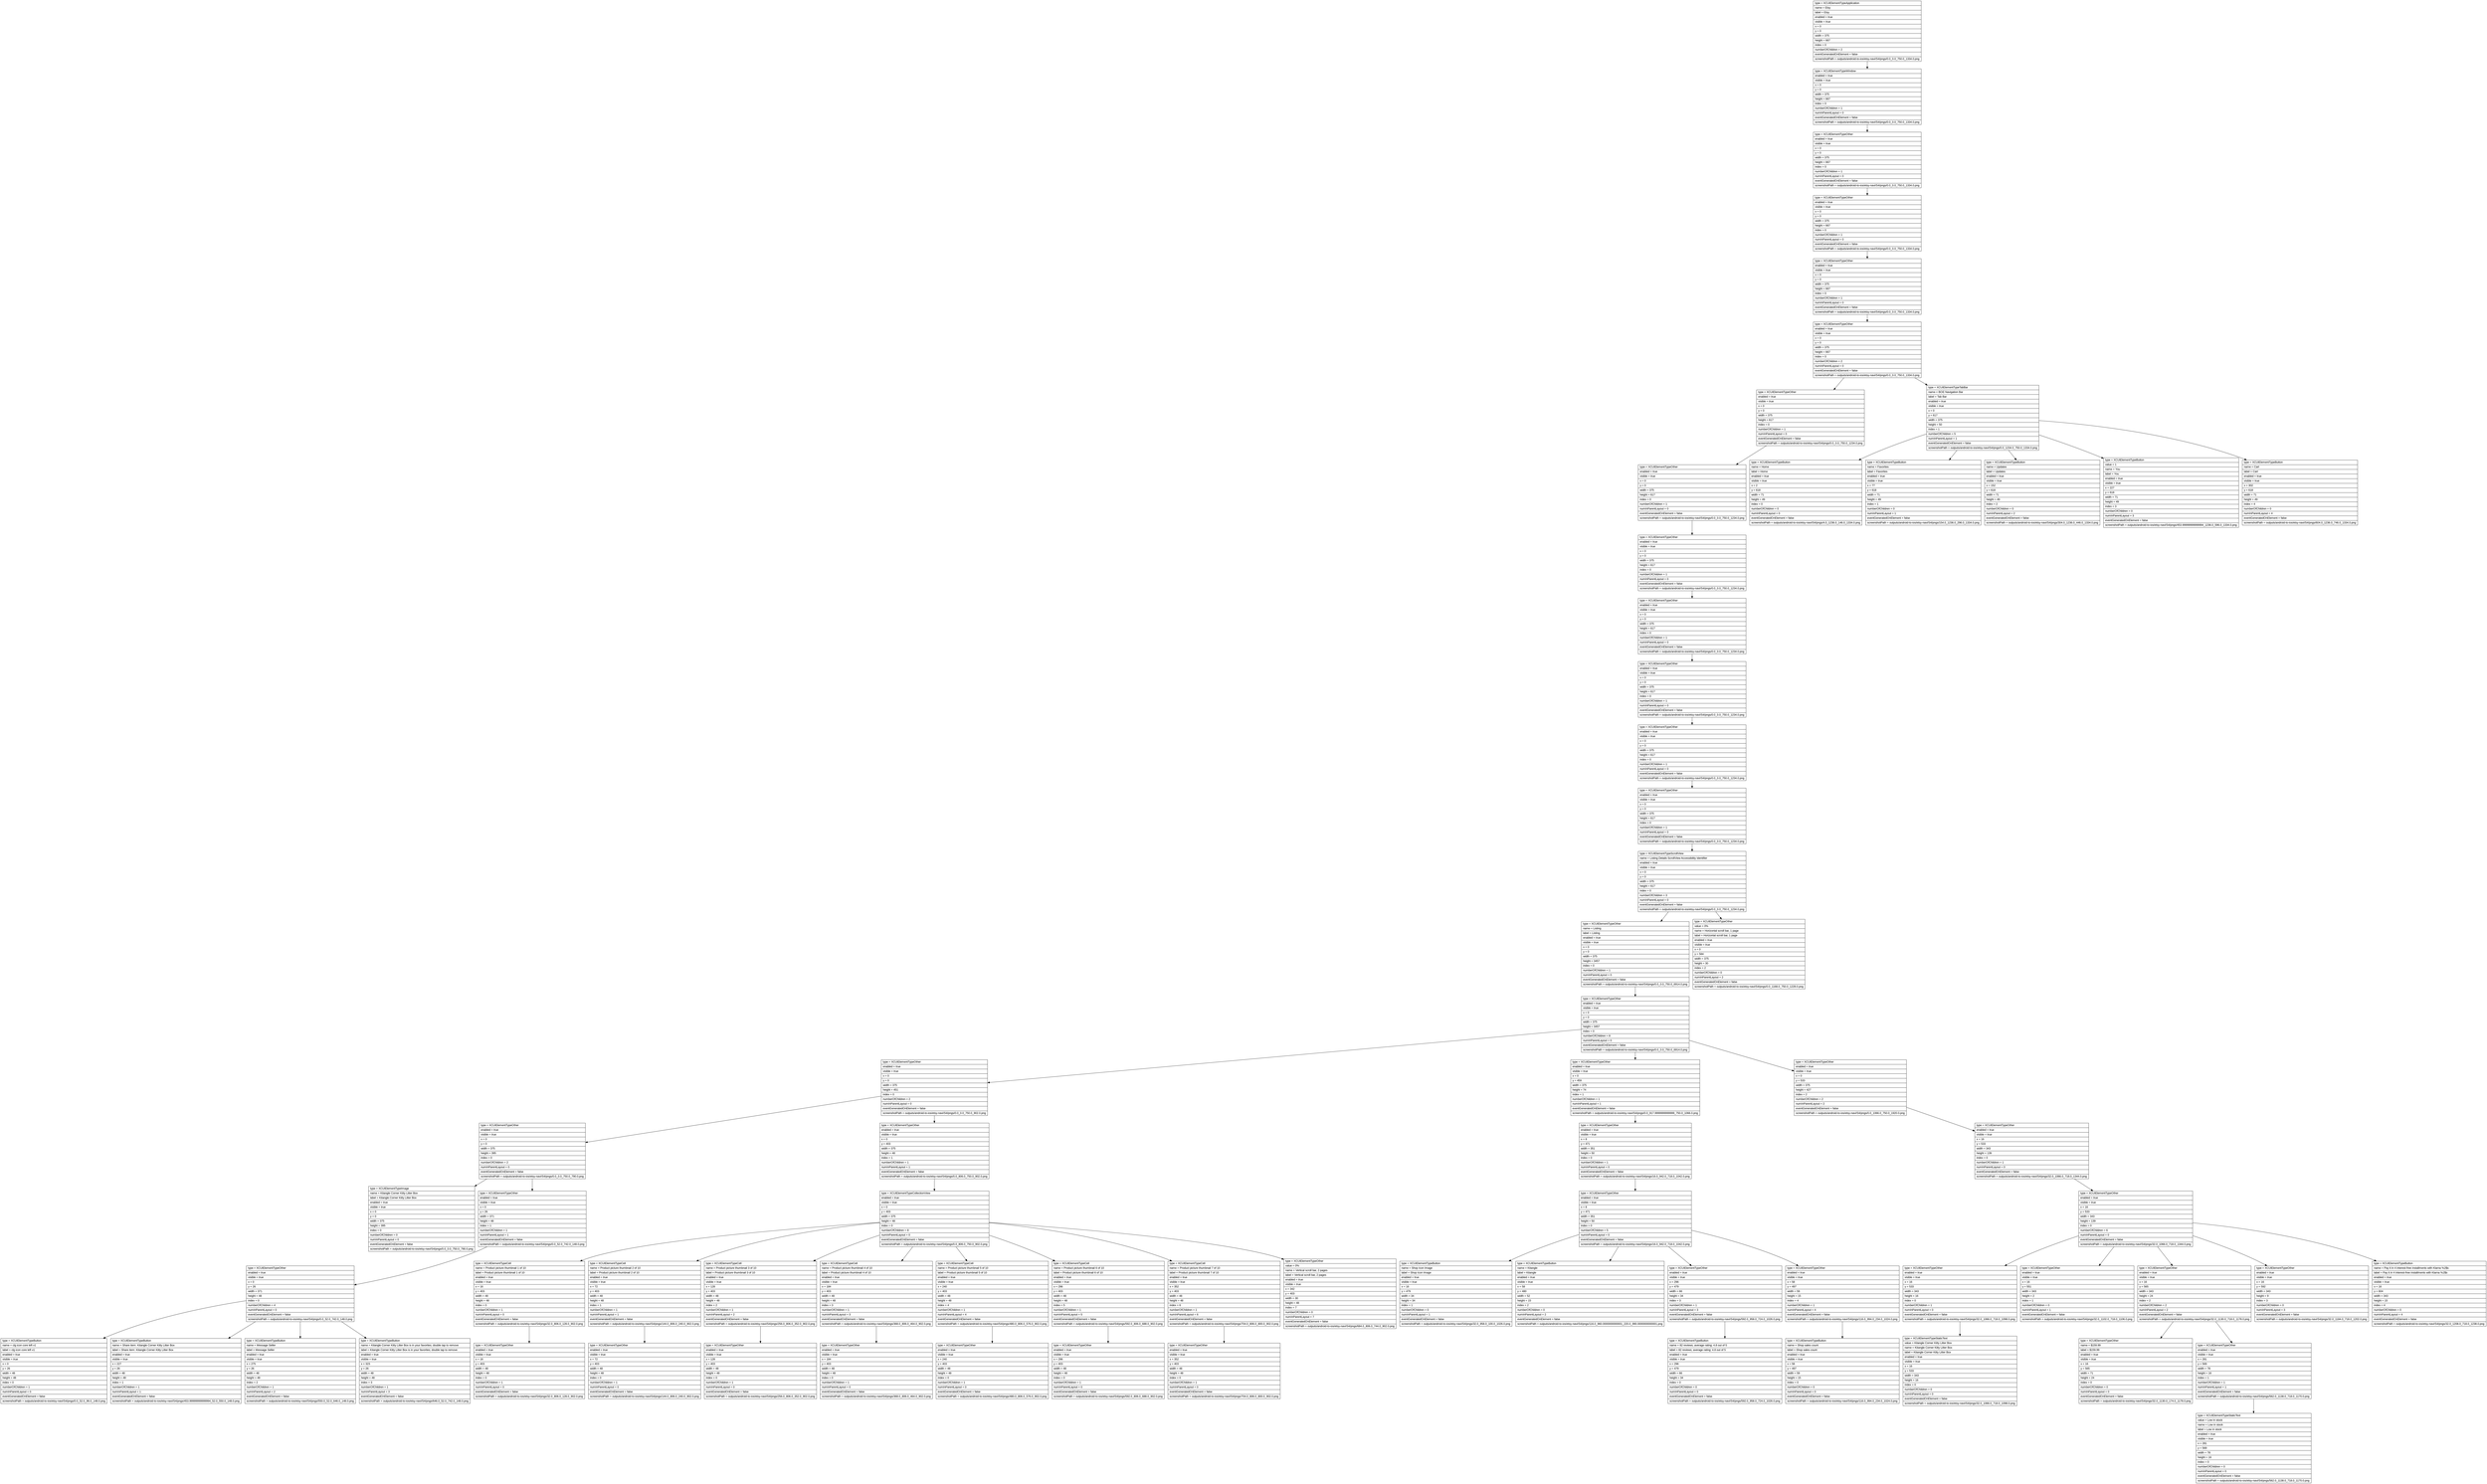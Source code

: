 digraph Layout {

	node [shape=record fontname=Arial];

	0	[label="{type = XCUIElementTypeApplication\l|name = Etsy\l|label = Etsy\l|enabled = true\l|visible = true\l|x = 0\l|y = 0\l|width = 375\l|height = 667\l|index = 0\l|numberOfChildren = 2\l|eventGeneratedOnElement = false \l|screenshotPath = outputs/android-to-ios/etsy-navi/S4/pngs/0.0_0.0_750.0_1334.0.png\l}"]
	1	[label="{type = XCUIElementTypeWindow\l|enabled = true\l|visible = true\l|x = 0\l|y = 0\l|width = 375\l|height = 667\l|index = 0\l|numberOfChildren = 1\l|numInParentLayout = 0\l|eventGeneratedOnElement = false \l|screenshotPath = outputs/android-to-ios/etsy-navi/S4/pngs/0.0_0.0_750.0_1334.0.png\l}"]
	2	[label="{type = XCUIElementTypeOther\l|enabled = true\l|visible = true\l|x = 0\l|y = 0\l|width = 375\l|height = 667\l|index = 0\l|numberOfChildren = 1\l|numInParentLayout = 0\l|eventGeneratedOnElement = false \l|screenshotPath = outputs/android-to-ios/etsy-navi/S4/pngs/0.0_0.0_750.0_1334.0.png\l}"]
	3	[label="{type = XCUIElementTypeOther\l|enabled = true\l|visible = true\l|x = 0\l|y = 0\l|width = 375\l|height = 667\l|index = 0\l|numberOfChildren = 1\l|numInParentLayout = 0\l|eventGeneratedOnElement = false \l|screenshotPath = outputs/android-to-ios/etsy-navi/S4/pngs/0.0_0.0_750.0_1334.0.png\l}"]
	4	[label="{type = XCUIElementTypeOther\l|enabled = true\l|visible = true\l|x = 0\l|y = 0\l|width = 375\l|height = 667\l|index = 0\l|numberOfChildren = 1\l|numInParentLayout = 0\l|eventGeneratedOnElement = false \l|screenshotPath = outputs/android-to-ios/etsy-navi/S4/pngs/0.0_0.0_750.0_1334.0.png\l}"]
	5	[label="{type = XCUIElementTypeOther\l|enabled = true\l|visible = true\l|x = 0\l|y = 0\l|width = 375\l|height = 667\l|index = 0\l|numberOfChildren = 2\l|numInParentLayout = 0\l|eventGeneratedOnElement = false \l|screenshotPath = outputs/android-to-ios/etsy-navi/S4/pngs/0.0_0.0_750.0_1334.0.png\l}"]
	6	[label="{type = XCUIElementTypeOther\l|enabled = true\l|visible = true\l|x = 0\l|y = 0\l|width = 375\l|height = 617\l|index = 0\l|numberOfChildren = 1\l|numInParentLayout = 0\l|eventGeneratedOnElement = false \l|screenshotPath = outputs/android-to-ios/etsy-navi/S4/pngs/0.0_0.0_750.0_1234.0.png\l}"]
	7	[label="{type = XCUIElementTypeTabBar\l|name = BOE Navigation Bar\l|label = Tab Bar\l|enabled = true\l|visible = true\l|x = 0\l|y = 617\l|width = 375\l|height = 50\l|index = 1\l|numberOfChildren = 5\l|numInParentLayout = 1\l|eventGeneratedOnElement = false \l|screenshotPath = outputs/android-to-ios/etsy-navi/S4/pngs/0.0_1234.0_750.0_1334.0.png\l}"]
	8	[label="{type = XCUIElementTypeOther\l|enabled = true\l|visible = true\l|x = 0\l|y = 0\l|width = 375\l|height = 617\l|index = 0\l|numberOfChildren = 1\l|numInParentLayout = 0\l|eventGeneratedOnElement = false \l|screenshotPath = outputs/android-to-ios/etsy-navi/S4/pngs/0.0_0.0_750.0_1234.0.png\l}"]
	9	[label="{type = XCUIElementTypeButton\l|name = Home\l|label = Home\l|enabled = true\l|visible = true\l|x = 2\l|y = 618\l|width = 71\l|height = 49\l|index = 0\l|numberOfChildren = 0\l|numInParentLayout = 0\l|eventGeneratedOnElement = false \l|screenshotPath = outputs/android-to-ios/etsy-navi/S4/pngs/4.0_1236.0_146.0_1334.0.png\l}"]
	10	[label="{type = XCUIElementTypeButton\l|name = Favorites\l|label = Favorites\l|enabled = true\l|visible = true\l|x = 77\l|y = 618\l|width = 71\l|height = 49\l|index = 1\l|numberOfChildren = 0\l|numInParentLayout = 1\l|eventGeneratedOnElement = false \l|screenshotPath = outputs/android-to-ios/etsy-navi/S4/pngs/154.0_1236.0_296.0_1334.0.png\l}"]
	11	[label="{type = XCUIElementTypeButton\l|name = Updates\l|label = Updates\l|enabled = true\l|visible = true\l|x = 152\l|y = 618\l|width = 71\l|height = 49\l|index = 2\l|numberOfChildren = 0\l|numInParentLayout = 2\l|eventGeneratedOnElement = false \l|screenshotPath = outputs/android-to-ios/etsy-navi/S4/pngs/304.0_1236.0_446.0_1334.0.png\l}"]
	12	[label="{type = XCUIElementTypeButton\l|value = 1\l|name = You\l|label = You\l|enabled = true\l|visible = true\l|x = 227\l|y = 618\l|width = 71\l|height = 49\l|index = 3\l|numberOfChildren = 0\l|numInParentLayout = 3\l|eventGeneratedOnElement = false \l|screenshotPath = outputs/android-to-ios/etsy-navi/S4/pngs/453.99999999999994_1236.0_596.0_1334.0.png\l}"]
	13	[label="{type = XCUIElementTypeButton\l|name = Cart\l|label = Cart\l|enabled = true\l|visible = true\l|x = 302\l|y = 618\l|width = 71\l|height = 49\l|index = 4\l|numberOfChildren = 0\l|numInParentLayout = 4\l|eventGeneratedOnElement = false \l|screenshotPath = outputs/android-to-ios/etsy-navi/S4/pngs/604.0_1236.0_746.0_1334.0.png\l}"]
	14	[label="{type = XCUIElementTypeOther\l|enabled = true\l|visible = true\l|x = 0\l|y = 0\l|width = 375\l|height = 617\l|index = 0\l|numberOfChildren = 1\l|numInParentLayout = 0\l|eventGeneratedOnElement = false \l|screenshotPath = outputs/android-to-ios/etsy-navi/S4/pngs/0.0_0.0_750.0_1234.0.png\l}"]
	15	[label="{type = XCUIElementTypeOther\l|enabled = true\l|visible = true\l|x = 0\l|y = 0\l|width = 375\l|height = 617\l|index = 0\l|numberOfChildren = 1\l|numInParentLayout = 0\l|eventGeneratedOnElement = false \l|screenshotPath = outputs/android-to-ios/etsy-navi/S4/pngs/0.0_0.0_750.0_1234.0.png\l}"]
	16	[label="{type = XCUIElementTypeOther\l|enabled = true\l|visible = true\l|x = 0\l|y = 0\l|width = 375\l|height = 617\l|index = 0\l|numberOfChildren = 1\l|numInParentLayout = 0\l|eventGeneratedOnElement = false \l|screenshotPath = outputs/android-to-ios/etsy-navi/S4/pngs/0.0_0.0_750.0_1234.0.png\l}"]
	17	[label="{type = XCUIElementTypeOther\l|enabled = true\l|visible = true\l|x = 0\l|y = 0\l|width = 375\l|height = 617\l|index = 0\l|numberOfChildren = 1\l|numInParentLayout = 0\l|eventGeneratedOnElement = false \l|screenshotPath = outputs/android-to-ios/etsy-navi/S4/pngs/0.0_0.0_750.0_1234.0.png\l}"]
	18	[label="{type = XCUIElementTypeOther\l|enabled = true\l|visible = true\l|x = 0\l|y = 0\l|width = 375\l|height = 617\l|index = 0\l|numberOfChildren = 1\l|numInParentLayout = 0\l|eventGeneratedOnElement = false \l|screenshotPath = outputs/android-to-ios/etsy-navi/S4/pngs/0.0_0.0_750.0_1234.0.png\l}"]
	19	[label="{type = XCUIElementTypeScrollView\l|name = Listing Details ScrollView Accessibility Identifier\l|enabled = true\l|visible = true\l|x = 0\l|y = 0\l|width = 375\l|height = 617\l|index = 0\l|numberOfChildren = 3\l|numInParentLayout = 0\l|eventGeneratedOnElement = false \l|screenshotPath = outputs/android-to-ios/etsy-navi/S4/pngs/0.0_0.0_750.0_1234.0.png\l}"]
	20	[label="{type = XCUIElementTypeOther\l|name = Listing\l|label = Listing\l|enabled = true\l|visible = true\l|x = 0\l|y = 0\l|width = 375\l|height = 3457\l|index = 0\l|numberOfChildren = 1\l|numInParentLayout = 0\l|eventGeneratedOnElement = false \l|screenshotPath = outputs/android-to-ios/etsy-navi/S4/pngs/0.0_0.0_750.0_6914.0.png\l}"]
	21	[label="{type = XCUIElementTypeOther\l|value = 0%\l|name = Horizontal scroll bar, 1 page\l|label = Horizontal scroll bar, 1 page\l|enabled = true\l|visible = true\l|x = 0\l|y = 584\l|width = 375\l|height = 30\l|index = 2\l|numberOfChildren = 0\l|numInParentLayout = 2\l|eventGeneratedOnElement = false \l|screenshotPath = outputs/android-to-ios/etsy-navi/S4/pngs/0.0_1168.0_750.0_1228.0.png\l}"]
	22	[label="{type = XCUIElementTypeOther\l|enabled = true\l|visible = true\l|x = 0\l|y = 0\l|width = 375\l|height = 3457\l|index = 0\l|numberOfChildren = 8\l|numInParentLayout = 0\l|eventGeneratedOnElement = false \l|screenshotPath = outputs/android-to-ios/etsy-navi/S4/pngs/0.0_0.0_750.0_6914.0.png\l}"]
	23	[label="{type = XCUIElementTypeOther\l|enabled = true\l|visible = true\l|x = 0\l|y = 0\l|width = 375\l|height = 451\l|index = 0\l|numberOfChildren = 2\l|numInParentLayout = 0\l|eventGeneratedOnElement = false \l|screenshotPath = outputs/android-to-ios/etsy-navi/S4/pngs/0.0_0.0_750.0_902.0.png\l}"]
	24	[label="{type = XCUIElementTypeOther\l|enabled = true\l|visible = true\l|x = 0\l|y = 459\l|width = 375\l|height = 74\l|index = 1\l|numberOfChildren = 1\l|numInParentLayout = 1\l|eventGeneratedOnElement = false \l|screenshotPath = outputs/android-to-ios/etsy-navi/S4/pngs/0.0_917.9999999999999_750.0_1066.0.png\l}"]
	25	[label="{type = XCUIElementTypeOther\l|enabled = true\l|visible = true\l|x = 0\l|y = 533\l|width = 375\l|height = 427\l|index = 2\l|numberOfChildren = 2\l|numInParentLayout = 2\l|eventGeneratedOnElement = false \l|screenshotPath = outputs/android-to-ios/etsy-navi/S4/pngs/0.0_1066.0_750.0_1920.0.png\l}"]
	26	[label="{type = XCUIElementTypeOther\l|enabled = true\l|visible = true\l|x = 0\l|y = 0\l|width = 375\l|height = 395\l|index = 0\l|numberOfChildren = 2\l|numInParentLayout = 0\l|eventGeneratedOnElement = false \l|screenshotPath = outputs/android-to-ios/etsy-navi/S4/pngs/0.0_0.0_750.0_790.0.png\l}"]
	27	[label="{type = XCUIElementTypeOther\l|enabled = true\l|visible = true\l|x = 0\l|y = 403\l|width = 375\l|height = 48\l|index = 1\l|numberOfChildren = 1\l|numInParentLayout = 1\l|eventGeneratedOnElement = false \l|screenshotPath = outputs/android-to-ios/etsy-navi/S4/pngs/0.0_806.0_750.0_902.0.png\l}"]
	28	[label="{type = XCUIElementTypeOther\l|enabled = true\l|visible = true\l|x = 8\l|y = 471\l|width = 351\l|height = 50\l|index = 0\l|numberOfChildren = 1\l|numInParentLayout = 0\l|eventGeneratedOnElement = false \l|screenshotPath = outputs/android-to-ios/etsy-navi/S4/pngs/16.0_942.0_718.0_1042.0.png\l}"]
	29	[label="{type = XCUIElementTypeOther\l|enabled = true\l|visible = true\l|x = 16\l|y = 533\l|width = 343\l|height = 139\l|index = 0\l|numberOfChildren = 1\l|numInParentLayout = 0\l|eventGeneratedOnElement = false \l|screenshotPath = outputs/android-to-ios/etsy-navi/S4/pngs/32.0_1066.0_718.0_1344.0.png\l}"]
	30	[label="{type = XCUIElementTypeImage\l|name = Kitangle Corner Kitty Litter Box\l|label = Kitangle Corner Kitty Litter Box\l|enabled = true\l|visible = true\l|x = 0\l|y = 0\l|width = 375\l|height = 395\l|index = 0\l|numberOfChildren = 0\l|numInParentLayout = 0\l|eventGeneratedOnElement = false \l|screenshotPath = outputs/android-to-ios/etsy-navi/S4/pngs/0.0_0.0_750.0_790.0.png\l}"]
	31	[label="{type = XCUIElementTypeOther\l|enabled = true\l|visible = true\l|x = 0\l|y = 26\l|width = 371\l|height = 48\l|index = 1\l|numberOfChildren = 1\l|numInParentLayout = 1\l|eventGeneratedOnElement = false \l|screenshotPath = outputs/android-to-ios/etsy-navi/S4/pngs/0.0_52.0_742.0_148.0.png\l}"]
	32	[label="{type = XCUIElementTypeCollectionView\l|enabled = true\l|visible = true\l|x = 0\l|y = 403\l|width = 375\l|height = 48\l|index = 0\l|numberOfChildren = 8\l|numInParentLayout = 0\l|eventGeneratedOnElement = false \l|screenshotPath = outputs/android-to-ios/etsy-navi/S4/pngs/0.0_806.0_750.0_902.0.png\l}"]
	33	[label="{type = XCUIElementTypeOther\l|enabled = true\l|visible = true\l|x = 8\l|y = 471\l|width = 351\l|height = 50\l|index = 0\l|numberOfChildren = 5\l|numInParentLayout = 0\l|eventGeneratedOnElement = false \l|screenshotPath = outputs/android-to-ios/etsy-navi/S4/pngs/16.0_942.0_718.0_1042.0.png\l}"]
	34	[label="{type = XCUIElementTypeOther\l|enabled = true\l|visible = true\l|x = 16\l|y = 533\l|width = 343\l|height = 139\l|index = 0\l|numberOfChildren = 6\l|numInParentLayout = 0\l|eventGeneratedOnElement = false \l|screenshotPath = outputs/android-to-ios/etsy-navi/S4/pngs/32.0_1066.0_718.0_1344.0.png\l}"]
	35	[label="{type = XCUIElementTypeOther\l|enabled = true\l|visible = true\l|x = 0\l|y = 26\l|width = 371\l|height = 48\l|index = 0\l|numberOfChildren = 4\l|numInParentLayout = 0\l|eventGeneratedOnElement = false \l|screenshotPath = outputs/android-to-ios/etsy-navi/S4/pngs/0.0_52.0_742.0_148.0.png\l}"]
	36	[label="{type = XCUIElementTypeCell\l|name = Product picture thumbnail 1 of 10\l|label = Product picture thumbnail 1 of 10\l|enabled = true\l|visible = true\l|x = 16\l|y = 403\l|width = 48\l|height = 48\l|index = 0\l|numberOfChildren = 1\l|numInParentLayout = 0\l|eventGeneratedOnElement = false \l|screenshotPath = outputs/android-to-ios/etsy-navi/S4/pngs/32.0_806.0_128.0_902.0.png\l}"]
	37	[label="{type = XCUIElementTypeCell\l|name = Product picture thumbnail 2 of 10\l|label = Product picture thumbnail 2 of 10\l|enabled = true\l|visible = true\l|x = 72\l|y = 403\l|width = 48\l|height = 48\l|index = 1\l|numberOfChildren = 1\l|numInParentLayout = 1\l|eventGeneratedOnElement = false \l|screenshotPath = outputs/android-to-ios/etsy-navi/S4/pngs/144.0_806.0_240.0_902.0.png\l}"]
	38	[label="{type = XCUIElementTypeCell\l|name = Product picture thumbnail 3 of 10\l|label = Product picture thumbnail 3 of 10\l|enabled = true\l|visible = true\l|x = 128\l|y = 403\l|width = 48\l|height = 48\l|index = 2\l|numberOfChildren = 1\l|numInParentLayout = 2\l|eventGeneratedOnElement = false \l|screenshotPath = outputs/android-to-ios/etsy-navi/S4/pngs/256.0_806.0_352.0_902.0.png\l}"]
	39	[label="{type = XCUIElementTypeCell\l|name = Product picture thumbnail 4 of 10\l|label = Product picture thumbnail 4 of 10\l|enabled = true\l|visible = true\l|x = 184\l|y = 403\l|width = 48\l|height = 48\l|index = 3\l|numberOfChildren = 1\l|numInParentLayout = 3\l|eventGeneratedOnElement = false \l|screenshotPath = outputs/android-to-ios/etsy-navi/S4/pngs/368.0_806.0_464.0_902.0.png\l}"]
	40	[label="{type = XCUIElementTypeCell\l|name = Product picture thumbnail 5 of 10\l|label = Product picture thumbnail 5 of 10\l|enabled = true\l|visible = true\l|x = 240\l|y = 403\l|width = 48\l|height = 48\l|index = 4\l|numberOfChildren = 1\l|numInParentLayout = 4\l|eventGeneratedOnElement = false \l|screenshotPath = outputs/android-to-ios/etsy-navi/S4/pngs/480.0_806.0_576.0_902.0.png\l}"]
	41	[label="{type = XCUIElementTypeCell\l|name = Product picture thumbnail 6 of 10\l|label = Product picture thumbnail 6 of 10\l|enabled = true\l|visible = true\l|x = 296\l|y = 403\l|width = 48\l|height = 48\l|index = 5\l|numberOfChildren = 1\l|numInParentLayout = 5\l|eventGeneratedOnElement = false \l|screenshotPath = outputs/android-to-ios/etsy-navi/S4/pngs/592.0_806.0_688.0_902.0.png\l}"]
	42	[label="{type = XCUIElementTypeCell\l|name = Product picture thumbnail 7 of 10\l|label = Product picture thumbnail 7 of 10\l|enabled = true\l|visible = true\l|x = 352\l|y = 403\l|width = 48\l|height = 48\l|index = 6\l|numberOfChildren = 1\l|numInParentLayout = 6\l|eventGeneratedOnElement = false \l|screenshotPath = outputs/android-to-ios/etsy-navi/S4/pngs/704.0_806.0_800.0_902.0.png\l}"]
	43	[label="{type = XCUIElementTypeOther\l|value = 0%\l|name = Vertical scroll bar, 2 pages\l|label = Vertical scroll bar, 2 pages\l|enabled = true\l|visible = true\l|x = 342\l|y = 403\l|width = 30\l|height = 48\l|index = 7\l|numberOfChildren = 0\l|numInParentLayout = 7\l|eventGeneratedOnElement = false \l|screenshotPath = outputs/android-to-ios/etsy-navi/S4/pngs/684.0_806.0_744.0_902.0.png\l}"]
	44	[label="{type = XCUIElementTypeButton\l|name = Shop Icon Image\l|label = Shop Icon Image\l|enabled = true\l|visible = true\l|x = 16\l|y = 479\l|width = 34\l|height = 34\l|index = 1\l|numberOfChildren = 0\l|numInParentLayout = 1\l|eventGeneratedOnElement = false \l|screenshotPath = outputs/android-to-ios/etsy-navi/S4/pngs/32.0_958.0_100.0_1026.0.png\l}"]
	45	[label="{type = XCUIElementTypeButton\l|name = Kitangle\l|label = Kitangle\l|enabled = true\l|visible = true\l|x = 58\l|y = 480\l|width = 52\l|height = 15\l|index = 2\l|numberOfChildren = 0\l|numInParentLayout = 2\l|eventGeneratedOnElement = false \l|screenshotPath = outputs/android-to-ios/etsy-navi/S4/pngs/116.0_960.0000000000001_220.0_990.0000000000001.png\l}"]
	46	[label="{type = XCUIElementTypeOther\l|enabled = true\l|visible = true\l|x = 296\l|y = 479\l|width = 66\l|height = 34\l|index = 3\l|numberOfChildren = 1\l|numInParentLayout = 3\l|eventGeneratedOnElement = false \l|screenshotPath = outputs/android-to-ios/etsy-navi/S4/pngs/592.0_958.0_724.0_1026.0.png\l}"]
	47	[label="{type = XCUIElementTypeOther\l|enabled = true\l|visible = true\l|x = 58\l|y = 497\l|width = 59\l|height = 15\l|index = 4\l|numberOfChildren = 1\l|numInParentLayout = 4\l|eventGeneratedOnElement = false \l|screenshotPath = outputs/android-to-ios/etsy-navi/S4/pngs/116.0_994.0_234.0_1024.0.png\l}"]
	48	[label="{type = XCUIElementTypeOther\l|enabled = true\l|visible = true\l|x = 16\l|y = 533\l|width = 343\l|height = 16\l|index = 0\l|numberOfChildren = 1\l|numInParentLayout = 0\l|eventGeneratedOnElement = false \l|screenshotPath = outputs/android-to-ios/etsy-navi/S4/pngs/32.0_1066.0_718.0_1098.0.png\l}"]
	49	[label="{type = XCUIElementTypeOther\l|enabled = true\l|visible = true\l|x = 16\l|y = 551\l|width = 343\l|height = 2\l|index = 1\l|numberOfChildren = 0\l|numInParentLayout = 1\l|eventGeneratedOnElement = false \l|screenshotPath = outputs/android-to-ios/etsy-navi/S4/pngs/32.0_1102.0_718.0_1106.0.png\l}"]
	50	[label="{type = XCUIElementTypeOther\l|enabled = true\l|visible = true\l|x = 16\l|y = 565\l|width = 343\l|height = 24\l|index = 2\l|numberOfChildren = 2\l|numInParentLayout = 2\l|eventGeneratedOnElement = false \l|screenshotPath = outputs/android-to-ios/etsy-navi/S4/pngs/32.0_1130.0_718.0_1178.0.png\l}"]
	51	[label="{type = XCUIElementTypeOther\l|enabled = true\l|visible = true\l|x = 16\l|y = 592\l|width = 343\l|height = 9\l|index = 3\l|numberOfChildren = 0\l|numInParentLayout = 3\l|eventGeneratedOnElement = false \l|screenshotPath = outputs/android-to-ios/etsy-navi/S4/pngs/32.0_1184.0_718.0_1202.0.png\l}"]
	52	[label="{type = XCUIElementTypeButton\l|name = Pay it in 4 interest-free installments with Klarna %2$s\l|label = Pay it in 4 interest-free installments with Klarna %2$s\l|enabled = true\l|visible = true\l|x = 16\l|y = 604\l|width = 343\l|height = 15\l|index = 4\l|numberOfChildren = 0\l|numInParentLayout = 4\l|eventGeneratedOnElement = false \l|screenshotPath = outputs/android-to-ios/etsy-navi/S4/pngs/32.0_1208.0_718.0_1238.0.png\l}"]
	53	[label="{type = XCUIElementTypeButton\l|name = clg icon core left v1\l|label = clg icon core left v1\l|enabled = true\l|visible = true\l|x = 0\l|y = 26\l|width = 48\l|height = 48\l|index = 0\l|numberOfChildren = 1\l|numInParentLayout = 0\l|eventGeneratedOnElement = false \l|screenshotPath = outputs/android-to-ios/etsy-navi/S4/pngs/0.0_52.0_96.0_148.0.png\l}"]
	54	[label="{type = XCUIElementTypeButton\l|name = Share item: Kitangle Corner Kitty Litter Box\l|label = Share item: Kitangle Corner Kitty Litter Box\l|enabled = true\l|visible = true\l|x = 227\l|y = 26\l|width = 48\l|height = 48\l|index = 1\l|numberOfChildren = 1\l|numInParentLayout = 1\l|eventGeneratedOnElement = false \l|screenshotPath = outputs/android-to-ios/etsy-navi/S4/pngs/453.99999999999994_52.0_550.0_148.0.png\l}"]
	55	[label="{type = XCUIElementTypeButton\l|name = Message Seller\l|label = Message Seller\l|enabled = true\l|visible = true\l|x = 275\l|y = 26\l|width = 48\l|height = 48\l|index = 2\l|numberOfChildren = 1\l|numInParentLayout = 2\l|eventGeneratedOnElement = false \l|screenshotPath = outputs/android-to-ios/etsy-navi/S4/pngs/550.0_52.0_646.0_148.0.png\l}"]
	56	[label="{type = XCUIElementTypeButton\l|name = Kitangle Corner Kitty Litter Box is in your favorites; double tap to remove\l|label = Kitangle Corner Kitty Litter Box is in your favorites; double tap to remove\l|enabled = true\l|visible = true\l|x = 323\l|y = 26\l|width = 48\l|height = 48\l|index = 3\l|numberOfChildren = 1\l|numInParentLayout = 3\l|eventGeneratedOnElement = false \l|screenshotPath = outputs/android-to-ios/etsy-navi/S4/pngs/646.0_52.0_742.0_148.0.png\l}"]
	57	[label="{type = XCUIElementTypeOther\l|enabled = true\l|visible = true\l|x = 16\l|y = 403\l|width = 48\l|height = 48\l|index = 0\l|numberOfChildren = 1\l|numInParentLayout = 0\l|eventGeneratedOnElement = false \l|screenshotPath = outputs/android-to-ios/etsy-navi/S4/pngs/32.0_806.0_128.0_902.0.png\l}"]
	58	[label="{type = XCUIElementTypeOther\l|enabled = true\l|visible = true\l|x = 72\l|y = 403\l|width = 48\l|height = 48\l|index = 0\l|numberOfChildren = 1\l|numInParentLayout = 0\l|eventGeneratedOnElement = false \l|screenshotPath = outputs/android-to-ios/etsy-navi/S4/pngs/144.0_806.0_240.0_902.0.png\l}"]
	59	[label="{type = XCUIElementTypeOther\l|enabled = true\l|visible = true\l|x = 128\l|y = 403\l|width = 48\l|height = 48\l|index = 0\l|numberOfChildren = 1\l|numInParentLayout = 0\l|eventGeneratedOnElement = false \l|screenshotPath = outputs/android-to-ios/etsy-navi/S4/pngs/256.0_806.0_352.0_902.0.png\l}"]
	60	[label="{type = XCUIElementTypeOther\l|enabled = true\l|visible = true\l|x = 184\l|y = 403\l|width = 48\l|height = 48\l|index = 0\l|numberOfChildren = 1\l|numInParentLayout = 0\l|eventGeneratedOnElement = false \l|screenshotPath = outputs/android-to-ios/etsy-navi/S4/pngs/368.0_806.0_464.0_902.0.png\l}"]
	61	[label="{type = XCUIElementTypeOther\l|enabled = true\l|visible = true\l|x = 240\l|y = 403\l|width = 48\l|height = 48\l|index = 0\l|numberOfChildren = 1\l|numInParentLayout = 0\l|eventGeneratedOnElement = false \l|screenshotPath = outputs/android-to-ios/etsy-navi/S4/pngs/480.0_806.0_576.0_902.0.png\l}"]
	62	[label="{type = XCUIElementTypeOther\l|enabled = true\l|visible = true\l|x = 296\l|y = 403\l|width = 48\l|height = 48\l|index = 0\l|numberOfChildren = 1\l|numInParentLayout = 0\l|eventGeneratedOnElement = false \l|screenshotPath = outputs/android-to-ios/etsy-navi/S4/pngs/592.0_806.0_688.0_902.0.png\l}"]
	63	[label="{type = XCUIElementTypeOther\l|enabled = true\l|visible = true\l|x = 352\l|y = 403\l|width = 48\l|height = 48\l|index = 0\l|numberOfChildren = 1\l|numInParentLayout = 0\l|eventGeneratedOnElement = false \l|screenshotPath = outputs/android-to-ios/etsy-navi/S4/pngs/704.0_806.0_800.0_902.0.png\l}"]
	64	[label="{type = XCUIElementTypeButton\l|name = 82 reviews; average rating: 4.8 out of 5\l|label = 82 reviews; average rating: 4.8 out of 5\l|enabled = true\l|visible = true\l|x = 296\l|y = 479\l|width = 66\l|height = 34\l|index = 0\l|numberOfChildren = 0\l|numInParentLayout = 0\l|eventGeneratedOnElement = false \l|screenshotPath = outputs/android-to-ios/etsy-navi/S4/pngs/592.0_958.0_724.0_1026.0.png\l}"]
	65	[label="{type = XCUIElementTypeButton\l|name = Shop sales count\l|label = Shop sales count\l|enabled = true\l|visible = true\l|x = 58\l|y = 497\l|width = 59\l|height = 15\l|index = 0\l|numberOfChildren = 0\l|numInParentLayout = 0\l|eventGeneratedOnElement = false \l|screenshotPath = outputs/android-to-ios/etsy-navi/S4/pngs/116.0_994.0_234.0_1024.0.png\l}"]
	66	[label="{type = XCUIElementTypeStaticText\l|value = Kitangle Corner Kitty Litter Box\l|name = Kitangle Corner Kitty Litter Box\l|label = Kitangle Corner Kitty Litter Box\l|enabled = true\l|visible = true\l|x = 16\l|y = 533\l|width = 343\l|height = 16\l|index = 0\l|numberOfChildren = 0\l|numInParentLayout = 0\l|eventGeneratedOnElement = false \l|screenshotPath = outputs/android-to-ios/etsy-navi/S4/pngs/32.0_1066.0_718.0_1098.0.png\l}"]
	67	[label="{type = XCUIElementTypeOther\l|name = $159.99\l|label = $159.99\l|enabled = true\l|visible = true\l|x = 16\l|y = 565\l|width = 71\l|height = 24\l|index = 0\l|numberOfChildren = 0\l|numInParentLayout = 0\l|eventGeneratedOnElement = false \l|screenshotPath = outputs/android-to-ios/etsy-navi/S4/pngs/32.0_1130.0_174.0_1178.0.png\l}"]
	68	[label="{type = XCUIElementTypeOther\l|enabled = true\l|visible = true\l|x = 281\l|y = 569\l|width = 78\l|height = 16\l|index = 1\l|numberOfChildren = 1\l|numInParentLayout = 1\l|eventGeneratedOnElement = false \l|screenshotPath = outputs/android-to-ios/etsy-navi/S4/pngs/562.0_1138.0_718.0_1170.0.png\l}"]
	69	[label="{type = XCUIElementTypeStaticText\l|value = Low in stock\l|name = Low in stock\l|label = Low in stock\l|enabled = true\l|visible = true\l|x = 281\l|y = 569\l|width = 78\l|height = 16\l|index = 0\l|numberOfChildren = 0\l|numInParentLayout = 0\l|eventGeneratedOnElement = false \l|screenshotPath = outputs/android-to-ios/etsy-navi/S4/pngs/562.0_1138.0_718.0_1170.0.png\l}"]


	0 -> 1
	1 -> 2
	2 -> 3
	3 -> 4
	4 -> 5
	5 -> 6
	5 -> 7
	6 -> 8
	7 -> 9
	7 -> 10
	7 -> 11
	7 -> 12
	7 -> 13
	8 -> 14
	14 -> 15
	15 -> 16
	16 -> 17
	17 -> 18
	18 -> 19
	19 -> 20
	19 -> 21
	20 -> 22
	22 -> 23
	22 -> 24
	22 -> 25
	23 -> 26
	23 -> 27
	24 -> 28
	25 -> 29
	26 -> 30
	26 -> 31
	27 -> 32
	28 -> 33
	29 -> 34
	31 -> 35
	32 -> 36
	32 -> 37
	32 -> 38
	32 -> 39
	32 -> 40
	32 -> 41
	32 -> 42
	32 -> 43
	33 -> 44
	33 -> 45
	33 -> 46
	33 -> 47
	34 -> 48
	34 -> 49
	34 -> 50
	34 -> 51
	34 -> 52
	35 -> 53
	35 -> 54
	35 -> 55
	35 -> 56
	36 -> 57
	37 -> 58
	38 -> 59
	39 -> 60
	40 -> 61
	41 -> 62
	42 -> 63
	46 -> 64
	47 -> 65
	48 -> 66
	50 -> 67
	50 -> 68
	68 -> 69


}